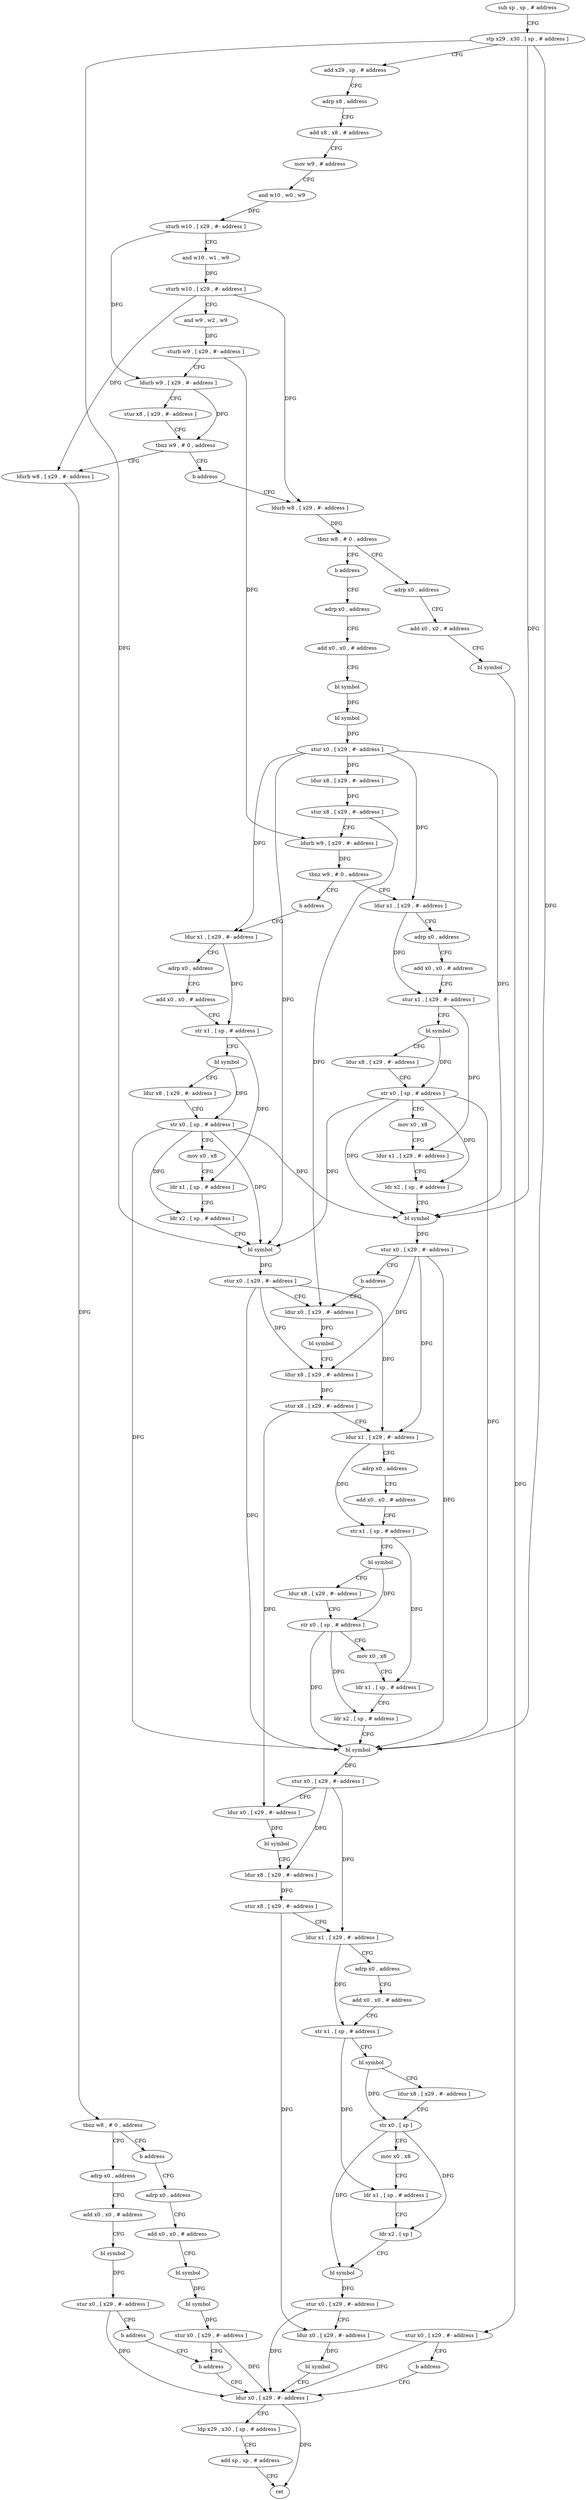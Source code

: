 digraph "func" {
"4205764" [label = "sub sp , sp , # address" ]
"4205768" [label = "stp x29 , x30 , [ sp , # address ]" ]
"4205772" [label = "add x29 , sp , # address" ]
"4205776" [label = "adrp x8 , address" ]
"4205780" [label = "add x8 , x8 , # address" ]
"4205784" [label = "mov w9 , # address" ]
"4205788" [label = "and w10 , w0 , w9" ]
"4205792" [label = "sturb w10 , [ x29 , #- address ]" ]
"4205796" [label = "and w10 , w1 , w9" ]
"4205800" [label = "sturb w10 , [ x29 , #- address ]" ]
"4205804" [label = "and w9 , w2 , w9" ]
"4205808" [label = "sturb w9 , [ x29 , #- address ]" ]
"4205812" [label = "ldurb w9 , [ x29 , #- address ]" ]
"4205816" [label = "stur x8 , [ x29 , #- address ]" ]
"4205820" [label = "tbnz w9 , # 0 , address" ]
"4205828" [label = "ldurb w8 , [ x29 , #- address ]" ]
"4205824" [label = "b address" ]
"4205832" [label = "tbnz w8 , # 0 , address" ]
"4205840" [label = "adrp x0 , address" ]
"4205836" [label = "b address" ]
"4205884" [label = "ldurb w8 , [ x29 , #- address ]" ]
"4205844" [label = "add x0 , x0 , # address" ]
"4205848" [label = "bl symbol" ]
"4205852" [label = "stur x0 , [ x29 , #- address ]" ]
"4205856" [label = "b address" ]
"4205880" [label = "b address" ]
"4205860" [label = "adrp x0 , address" ]
"4205888" [label = "tbnz w8 , # 0 , address" ]
"4205896" [label = "adrp x0 , address" ]
"4205892" [label = "b address" ]
"4206192" [label = "ldur x0 , [ x29 , #- address ]" ]
"4205864" [label = "add x0 , x0 , # address" ]
"4205868" [label = "bl symbol" ]
"4205872" [label = "bl symbol" ]
"4205876" [label = "stur x0 , [ x29 , #- address ]" ]
"4205900" [label = "add x0 , x0 , # address" ]
"4205904" [label = "bl symbol" ]
"4205908" [label = "stur x0 , [ x29 , #- address ]" ]
"4205912" [label = "b address" ]
"4205916" [label = "adrp x0 , address" ]
"4206196" [label = "ldp x29 , x30 , [ sp , # address ]" ]
"4206200" [label = "add sp , sp , # address" ]
"4206204" [label = "ret" ]
"4205920" [label = "add x0 , x0 , # address" ]
"4205924" [label = "bl symbol" ]
"4205928" [label = "bl symbol" ]
"4205932" [label = "stur x0 , [ x29 , #- address ]" ]
"4205936" [label = "ldur x8 , [ x29 , #- address ]" ]
"4205940" [label = "stur x8 , [ x29 , #- address ]" ]
"4205944" [label = "ldurb w9 , [ x29 , #- address ]" ]
"4205948" [label = "tbnz w9 , # 0 , address" ]
"4205956" [label = "ldur x1 , [ x29 , #- address ]" ]
"4205952" [label = "b address" ]
"4205960" [label = "adrp x0 , address" ]
"4205964" [label = "add x0 , x0 , # address" ]
"4205968" [label = "stur x1 , [ x29 , #- address ]" ]
"4205972" [label = "bl symbol" ]
"4205976" [label = "ldur x8 , [ x29 , #- address ]" ]
"4205980" [label = "str x0 , [ sp , # address ]" ]
"4205984" [label = "mov x0 , x8" ]
"4205988" [label = "ldur x1 , [ x29 , #- address ]" ]
"4205992" [label = "ldr x2 , [ sp , # address ]" ]
"4205996" [label = "bl symbol" ]
"4206000" [label = "stur x0 , [ x29 , #- address ]" ]
"4206004" [label = "b address" ]
"4206056" [label = "ldur x0 , [ x29 , #- address ]" ]
"4206008" [label = "ldur x1 , [ x29 , #- address ]" ]
"4206060" [label = "bl symbol" ]
"4206064" [label = "ldur x8 , [ x29 , #- address ]" ]
"4206068" [label = "stur x8 , [ x29 , #- address ]" ]
"4206072" [label = "ldur x1 , [ x29 , #- address ]" ]
"4206076" [label = "adrp x0 , address" ]
"4206080" [label = "add x0 , x0 , # address" ]
"4206084" [label = "str x1 , [ sp , # address ]" ]
"4206088" [label = "bl symbol" ]
"4206092" [label = "ldur x8 , [ x29 , #- address ]" ]
"4206096" [label = "str x0 , [ sp , # address ]" ]
"4206100" [label = "mov x0 , x8" ]
"4206104" [label = "ldr x1 , [ sp , # address ]" ]
"4206108" [label = "ldr x2 , [ sp , # address ]" ]
"4206112" [label = "bl symbol" ]
"4206116" [label = "stur x0 , [ x29 , #- address ]" ]
"4206120" [label = "ldur x0 , [ x29 , #- address ]" ]
"4206124" [label = "bl symbol" ]
"4206128" [label = "ldur x8 , [ x29 , #- address ]" ]
"4206132" [label = "stur x8 , [ x29 , #- address ]" ]
"4206136" [label = "ldur x1 , [ x29 , #- address ]" ]
"4206140" [label = "adrp x0 , address" ]
"4206144" [label = "add x0 , x0 , # address" ]
"4206148" [label = "str x1 , [ sp , # address ]" ]
"4206152" [label = "bl symbol" ]
"4206156" [label = "ldur x8 , [ x29 , #- address ]" ]
"4206160" [label = "str x0 , [ sp ]" ]
"4206164" [label = "mov x0 , x8" ]
"4206168" [label = "ldr x1 , [ sp , # address ]" ]
"4206172" [label = "ldr x2 , [ sp ]" ]
"4206176" [label = "bl symbol" ]
"4206180" [label = "stur x0 , [ x29 , #- address ]" ]
"4206184" [label = "ldur x0 , [ x29 , #- address ]" ]
"4206188" [label = "bl symbol" ]
"4206012" [label = "adrp x0 , address" ]
"4206016" [label = "add x0 , x0 , # address" ]
"4206020" [label = "str x1 , [ sp , # address ]" ]
"4206024" [label = "bl symbol" ]
"4206028" [label = "ldur x8 , [ x29 , #- address ]" ]
"4206032" [label = "str x0 , [ sp , # address ]" ]
"4206036" [label = "mov x0 , x8" ]
"4206040" [label = "ldr x1 , [ sp , # address ]" ]
"4206044" [label = "ldr x2 , [ sp , # address ]" ]
"4206048" [label = "bl symbol" ]
"4206052" [label = "stur x0 , [ x29 , #- address ]" ]
"4205764" -> "4205768" [ label = "CFG" ]
"4205768" -> "4205772" [ label = "CFG" ]
"4205768" -> "4205996" [ label = "DFG" ]
"4205768" -> "4206112" [ label = "DFG" ]
"4205768" -> "4206048" [ label = "DFG" ]
"4205772" -> "4205776" [ label = "CFG" ]
"4205776" -> "4205780" [ label = "CFG" ]
"4205780" -> "4205784" [ label = "CFG" ]
"4205784" -> "4205788" [ label = "CFG" ]
"4205788" -> "4205792" [ label = "DFG" ]
"4205792" -> "4205796" [ label = "CFG" ]
"4205792" -> "4205812" [ label = "DFG" ]
"4205796" -> "4205800" [ label = "DFG" ]
"4205800" -> "4205804" [ label = "CFG" ]
"4205800" -> "4205828" [ label = "DFG" ]
"4205800" -> "4205884" [ label = "DFG" ]
"4205804" -> "4205808" [ label = "DFG" ]
"4205808" -> "4205812" [ label = "CFG" ]
"4205808" -> "4205944" [ label = "DFG" ]
"4205812" -> "4205816" [ label = "CFG" ]
"4205812" -> "4205820" [ label = "DFG" ]
"4205816" -> "4205820" [ label = "CFG" ]
"4205820" -> "4205828" [ label = "CFG" ]
"4205820" -> "4205824" [ label = "CFG" ]
"4205828" -> "4205832" [ label = "DFG" ]
"4205824" -> "4205884" [ label = "CFG" ]
"4205832" -> "4205840" [ label = "CFG" ]
"4205832" -> "4205836" [ label = "CFG" ]
"4205840" -> "4205844" [ label = "CFG" ]
"4205836" -> "4205860" [ label = "CFG" ]
"4205884" -> "4205888" [ label = "DFG" ]
"4205844" -> "4205848" [ label = "CFG" ]
"4205848" -> "4205852" [ label = "DFG" ]
"4205852" -> "4205856" [ label = "CFG" ]
"4205852" -> "4206192" [ label = "DFG" ]
"4205856" -> "4205880" [ label = "CFG" ]
"4205880" -> "4206192" [ label = "CFG" ]
"4205860" -> "4205864" [ label = "CFG" ]
"4205888" -> "4205896" [ label = "CFG" ]
"4205888" -> "4205892" [ label = "CFG" ]
"4205896" -> "4205900" [ label = "CFG" ]
"4205892" -> "4205916" [ label = "CFG" ]
"4206192" -> "4206196" [ label = "CFG" ]
"4206192" -> "4206204" [ label = "DFG" ]
"4205864" -> "4205868" [ label = "CFG" ]
"4205868" -> "4205872" [ label = "DFG" ]
"4205872" -> "4205876" [ label = "DFG" ]
"4205876" -> "4205880" [ label = "CFG" ]
"4205876" -> "4206192" [ label = "DFG" ]
"4205900" -> "4205904" [ label = "CFG" ]
"4205904" -> "4205908" [ label = "DFG" ]
"4205908" -> "4205912" [ label = "CFG" ]
"4205908" -> "4206192" [ label = "DFG" ]
"4205912" -> "4206192" [ label = "CFG" ]
"4205916" -> "4205920" [ label = "CFG" ]
"4206196" -> "4206200" [ label = "CFG" ]
"4206200" -> "4206204" [ label = "CFG" ]
"4205920" -> "4205924" [ label = "CFG" ]
"4205924" -> "4205928" [ label = "DFG" ]
"4205928" -> "4205932" [ label = "DFG" ]
"4205932" -> "4205936" [ label = "DFG" ]
"4205932" -> "4205956" [ label = "DFG" ]
"4205932" -> "4205996" [ label = "DFG" ]
"4205932" -> "4206008" [ label = "DFG" ]
"4205932" -> "4206048" [ label = "DFG" ]
"4205936" -> "4205940" [ label = "DFG" ]
"4205940" -> "4205944" [ label = "CFG" ]
"4205940" -> "4206056" [ label = "DFG" ]
"4205944" -> "4205948" [ label = "DFG" ]
"4205948" -> "4205956" [ label = "CFG" ]
"4205948" -> "4205952" [ label = "CFG" ]
"4205956" -> "4205960" [ label = "CFG" ]
"4205956" -> "4205968" [ label = "DFG" ]
"4205952" -> "4206008" [ label = "CFG" ]
"4205960" -> "4205964" [ label = "CFG" ]
"4205964" -> "4205968" [ label = "CFG" ]
"4205968" -> "4205972" [ label = "CFG" ]
"4205968" -> "4205988" [ label = "DFG" ]
"4205972" -> "4205976" [ label = "CFG" ]
"4205972" -> "4205980" [ label = "DFG" ]
"4205976" -> "4205980" [ label = "CFG" ]
"4205980" -> "4205984" [ label = "CFG" ]
"4205980" -> "4205992" [ label = "DFG" ]
"4205980" -> "4205996" [ label = "DFG" ]
"4205980" -> "4206112" [ label = "DFG" ]
"4205980" -> "4206048" [ label = "DFG" ]
"4205984" -> "4205988" [ label = "CFG" ]
"4205988" -> "4205992" [ label = "CFG" ]
"4205992" -> "4205996" [ label = "CFG" ]
"4205996" -> "4206000" [ label = "DFG" ]
"4206000" -> "4206004" [ label = "CFG" ]
"4206000" -> "4206064" [ label = "DFG" ]
"4206000" -> "4206072" [ label = "DFG" ]
"4206000" -> "4206112" [ label = "DFG" ]
"4206004" -> "4206056" [ label = "CFG" ]
"4206056" -> "4206060" [ label = "DFG" ]
"4206008" -> "4206012" [ label = "CFG" ]
"4206008" -> "4206020" [ label = "DFG" ]
"4206060" -> "4206064" [ label = "CFG" ]
"4206064" -> "4206068" [ label = "DFG" ]
"4206068" -> "4206072" [ label = "CFG" ]
"4206068" -> "4206120" [ label = "DFG" ]
"4206072" -> "4206076" [ label = "CFG" ]
"4206072" -> "4206084" [ label = "DFG" ]
"4206076" -> "4206080" [ label = "CFG" ]
"4206080" -> "4206084" [ label = "CFG" ]
"4206084" -> "4206088" [ label = "CFG" ]
"4206084" -> "4206104" [ label = "DFG" ]
"4206088" -> "4206092" [ label = "CFG" ]
"4206088" -> "4206096" [ label = "DFG" ]
"4206092" -> "4206096" [ label = "CFG" ]
"4206096" -> "4206100" [ label = "CFG" ]
"4206096" -> "4206108" [ label = "DFG" ]
"4206096" -> "4206112" [ label = "DFG" ]
"4206100" -> "4206104" [ label = "CFG" ]
"4206104" -> "4206108" [ label = "CFG" ]
"4206108" -> "4206112" [ label = "CFG" ]
"4206112" -> "4206116" [ label = "DFG" ]
"4206116" -> "4206120" [ label = "CFG" ]
"4206116" -> "4206128" [ label = "DFG" ]
"4206116" -> "4206136" [ label = "DFG" ]
"4206120" -> "4206124" [ label = "DFG" ]
"4206124" -> "4206128" [ label = "CFG" ]
"4206128" -> "4206132" [ label = "DFG" ]
"4206132" -> "4206136" [ label = "CFG" ]
"4206132" -> "4206184" [ label = "DFG" ]
"4206136" -> "4206140" [ label = "CFG" ]
"4206136" -> "4206148" [ label = "DFG" ]
"4206140" -> "4206144" [ label = "CFG" ]
"4206144" -> "4206148" [ label = "CFG" ]
"4206148" -> "4206152" [ label = "CFG" ]
"4206148" -> "4206168" [ label = "DFG" ]
"4206152" -> "4206156" [ label = "CFG" ]
"4206152" -> "4206160" [ label = "DFG" ]
"4206156" -> "4206160" [ label = "CFG" ]
"4206160" -> "4206164" [ label = "CFG" ]
"4206160" -> "4206172" [ label = "DFG" ]
"4206160" -> "4206176" [ label = "DFG" ]
"4206164" -> "4206168" [ label = "CFG" ]
"4206168" -> "4206172" [ label = "CFG" ]
"4206172" -> "4206176" [ label = "CFG" ]
"4206176" -> "4206180" [ label = "DFG" ]
"4206180" -> "4206184" [ label = "CFG" ]
"4206180" -> "4206192" [ label = "DFG" ]
"4206184" -> "4206188" [ label = "DFG" ]
"4206188" -> "4206192" [ label = "CFG" ]
"4206012" -> "4206016" [ label = "CFG" ]
"4206016" -> "4206020" [ label = "CFG" ]
"4206020" -> "4206024" [ label = "CFG" ]
"4206020" -> "4206040" [ label = "DFG" ]
"4206024" -> "4206028" [ label = "CFG" ]
"4206024" -> "4206032" [ label = "DFG" ]
"4206028" -> "4206032" [ label = "CFG" ]
"4206032" -> "4206036" [ label = "CFG" ]
"4206032" -> "4205996" [ label = "DFG" ]
"4206032" -> "4206112" [ label = "DFG" ]
"4206032" -> "4206044" [ label = "DFG" ]
"4206032" -> "4206048" [ label = "DFG" ]
"4206036" -> "4206040" [ label = "CFG" ]
"4206040" -> "4206044" [ label = "CFG" ]
"4206044" -> "4206048" [ label = "CFG" ]
"4206048" -> "4206052" [ label = "DFG" ]
"4206052" -> "4206056" [ label = "CFG" ]
"4206052" -> "4206064" [ label = "DFG" ]
"4206052" -> "4206072" [ label = "DFG" ]
"4206052" -> "4206112" [ label = "DFG" ]
}
